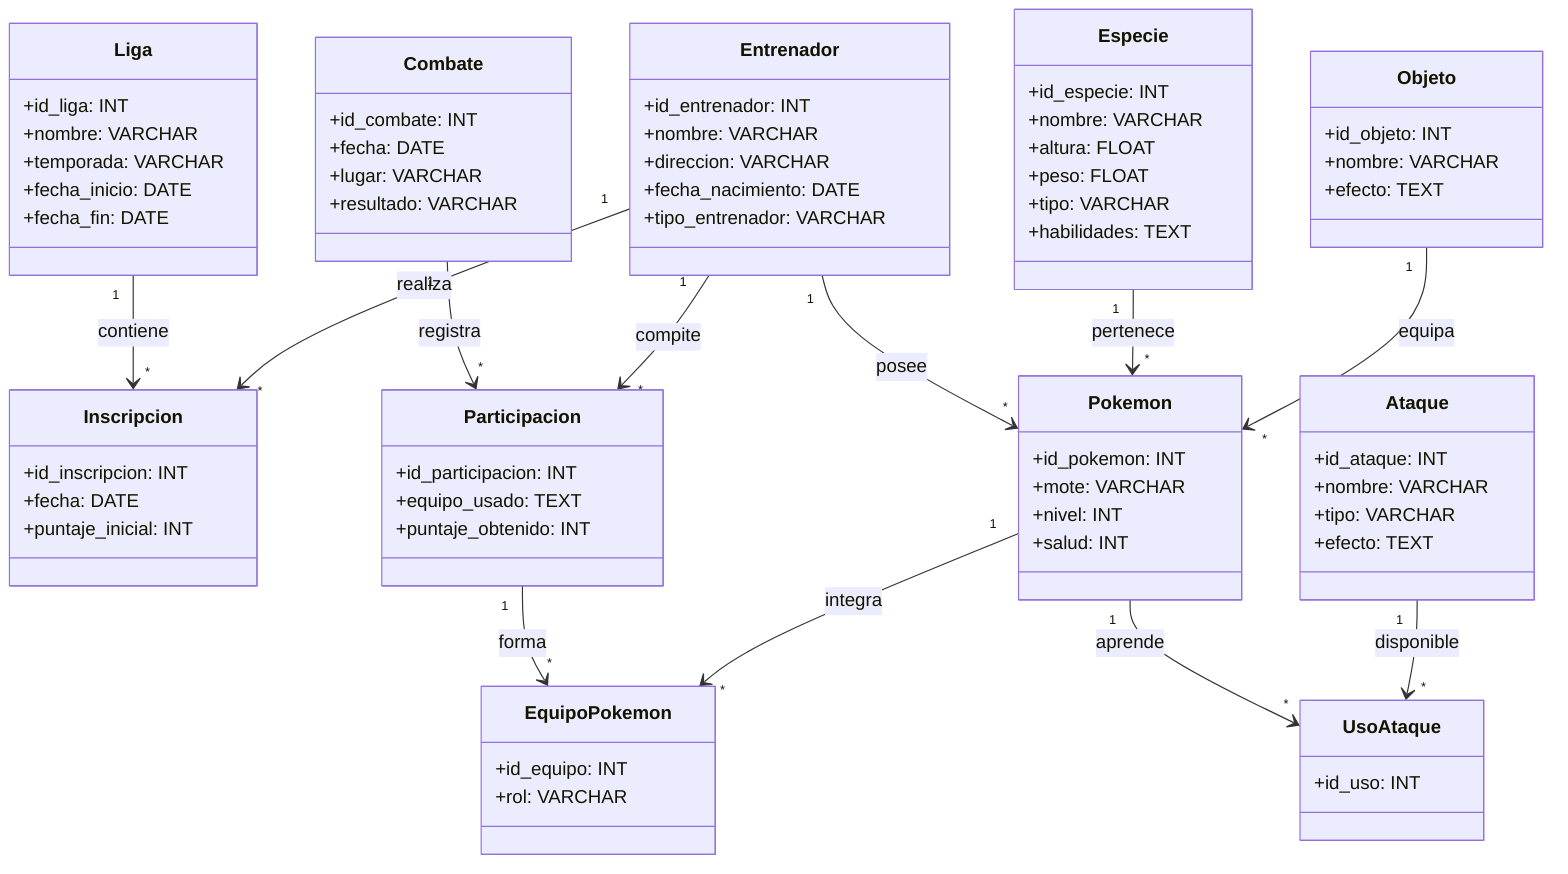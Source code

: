 classDiagram
    class Liga {
        +id_liga: INT
        +nombre: VARCHAR
        +temporada: VARCHAR
        +fecha_inicio: DATE
        +fecha_fin: DATE
    }

    class Inscripcion {
        +id_inscripcion: INT
        +fecha: DATE
        +puntaje_inicial: INT
    }

    class Entrenador {
        +id_entrenador: INT
        +nombre: VARCHAR
        +direccion: VARCHAR
        +fecha_nacimiento: DATE
        +tipo_entrenador: VARCHAR
    }

    class Combate {
        +id_combate: INT
        +fecha: DATE
        +lugar: VARCHAR
        +resultado: VARCHAR
    }

    class Participacion {
        +id_participacion: INT
        +equipo_usado: TEXT
        +puntaje_obtenido: INT
    }

    class EquipoPokemon {
        +id_equipo: INT
        +rol: VARCHAR
    }

    class Pokemon {
        +id_pokemon: INT
        +mote: VARCHAR
        +nivel: INT
        +salud: INT
    }

    class Especie {
        +id_especie: INT
        +nombre: VARCHAR
        +altura: FLOAT
        +peso: FLOAT
        +tipo: VARCHAR
        +habilidades: TEXT
    }

    class Ataque {
        +id_ataque: INT
        +nombre: VARCHAR
        +tipo: VARCHAR
        +efecto: TEXT
    }

    class UsoAtaque {
        +id_uso: INT
    }

    class Objeto {
        +id_objeto: INT
        +nombre: VARCHAR
        +efecto: TEXT
    }

    Liga "1" --> "*" Inscripcion : contiene
    Entrenador "1" --> "*" Inscripcion : realiza

    Entrenador "1" --> "*" Pokemon : posee
    Especie "1" --> "*" Pokemon : pertenece

    Combate "1" --> "*" Participacion : registra
    Entrenador "1" --> "*" Participacion : compite

    Participacion "1" --> "*" EquipoPokemon : forma
    Pokemon "1" --> "*" EquipoPokemon : integra

    Pokemon "1" --> "*" UsoAtaque : aprende
    Ataque "1" --> "*" UsoAtaque : disponible

    Objeto "1" --> "*" Pokemon : equipa